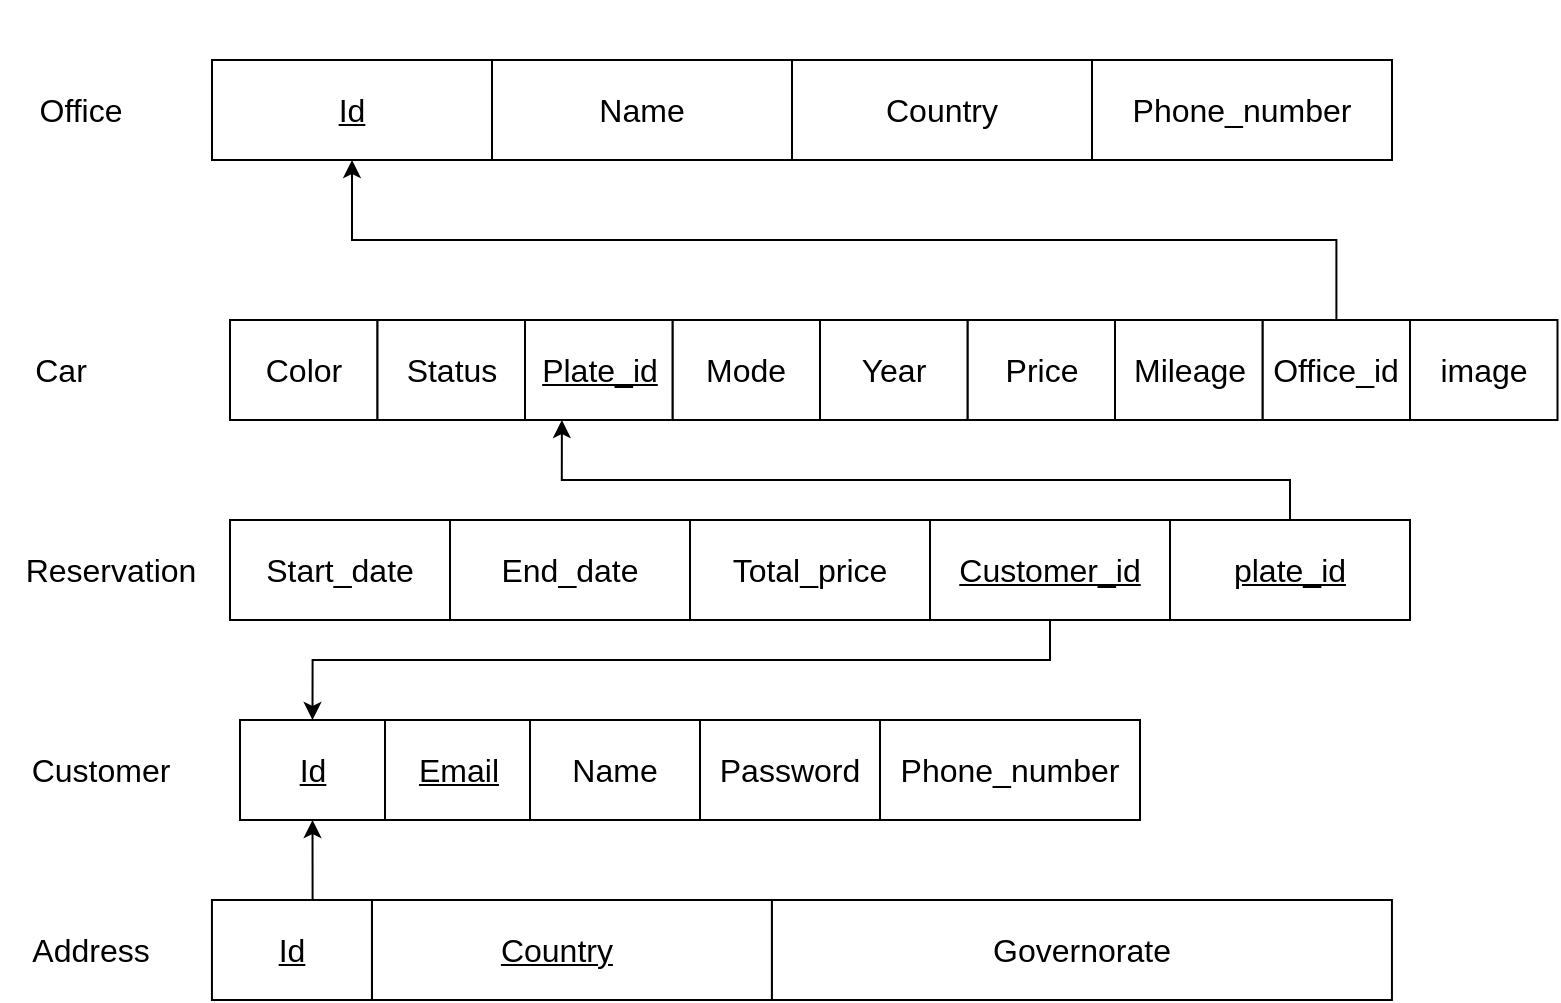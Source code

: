 <mxfile version="22.1.11" type="github">
  <diagram name="Page-1" id="tKTFEK8Sy4EYiJjbZsDl">
    <mxGraphModel dx="1434" dy="706" grid="1" gridSize="10" guides="1" tooltips="1" connect="1" arrows="1" fold="1" page="1" pageScale="1" pageWidth="827" pageHeight="1169" math="0" shadow="0">
      <root>
        <mxCell id="0" />
        <mxCell id="1" parent="0" />
        <mxCell id="jTdSeIXHc9XUFXkbGFJo-1" value="" style="group" parent="1" connectable="0" vertex="1">
          <mxGeometry x="109.97" y="440" width="590" height="80" as="geometry" />
        </mxCell>
        <mxCell id="jTdSeIXHc9XUFXkbGFJo-2" value="&lt;font style=&quot;font-size: 16px;&quot;&gt;&lt;u&gt;Country&lt;span style=&quot;white-space: pre;&quot;&gt;&#x9;&lt;/span&gt;&lt;/u&gt;&lt;/font&gt;" style="rounded=0;whiteSpace=wrap;html=1;" parent="jTdSeIXHc9XUFXkbGFJo-1" vertex="1">
          <mxGeometry x="80" y="30" width="200" height="50" as="geometry" />
        </mxCell>
        <mxCell id="jTdSeIXHc9XUFXkbGFJo-3" value="&lt;font style=&quot;font-size: 16px;&quot;&gt;Governorate&lt;/font&gt;" style="rounded=0;whiteSpace=wrap;html=1;" parent="jTdSeIXHc9XUFXkbGFJo-1" vertex="1">
          <mxGeometry x="280" y="30" width="310" height="50" as="geometry" />
        </mxCell>
        <mxCell id="jTdSeIXHc9XUFXkbGFJo-4" value="&lt;font style=&quot;font-size: 16px;&quot;&gt;&lt;u&gt;Id&lt;/u&gt;&lt;/font&gt;" style="rounded=0;whiteSpace=wrap;html=1;" parent="jTdSeIXHc9XUFXkbGFJo-1" vertex="1">
          <mxGeometry y="30" width="80" height="50" as="geometry" />
        </mxCell>
        <mxCell id="jTdSeIXHc9XUFXkbGFJo-5" value="" style="group" parent="1" connectable="0" vertex="1">
          <mxGeometry x="114" y="350" width="600" height="80" as="geometry" />
        </mxCell>
        <mxCell id="jTdSeIXHc9XUFXkbGFJo-6" value="&lt;font style=&quot;font-size: 16px;&quot;&gt;&lt;u&gt;Id&lt;/u&gt;&lt;/font&gt;" style="rounded=0;whiteSpace=wrap;html=1;" parent="jTdSeIXHc9XUFXkbGFJo-5" vertex="1">
          <mxGeometry x="10" y="30" width="72.5" height="50" as="geometry" />
        </mxCell>
        <mxCell id="jTdSeIXHc9XUFXkbGFJo-8" value="&lt;font style=&quot;font-size: 16px;&quot;&gt;Phone_number&lt;/font&gt;" style="rounded=0;whiteSpace=wrap;html=1;" parent="jTdSeIXHc9XUFXkbGFJo-5" vertex="1">
          <mxGeometry x="330" y="30" width="130" height="50" as="geometry" />
        </mxCell>
        <mxCell id="jTdSeIXHc9XUFXkbGFJo-9" value="&lt;font style=&quot;font-size: 16px;&quot;&gt;Password&lt;/font&gt;" style="rounded=0;whiteSpace=wrap;html=1;" parent="jTdSeIXHc9XUFXkbGFJo-5" vertex="1">
          <mxGeometry x="240" y="30" width="90" height="50" as="geometry" />
        </mxCell>
        <mxCell id="jTdSeIXHc9XUFXkbGFJo-10" value="&lt;font style=&quot;font-size: 16px;&quot;&gt;Name&lt;/font&gt;" style="rounded=0;whiteSpace=wrap;html=1;" parent="jTdSeIXHc9XUFXkbGFJo-5" vertex="1">
          <mxGeometry x="155" y="30" width="85" height="50" as="geometry" />
        </mxCell>
        <mxCell id="jTdSeIXHc9XUFXkbGFJo-11" value="&lt;font style=&quot;font-size: 16px;&quot;&gt;&lt;u&gt;Email&lt;/u&gt;&lt;/font&gt;" style="rounded=0;whiteSpace=wrap;html=1;" parent="jTdSeIXHc9XUFXkbGFJo-5" vertex="1">
          <mxGeometry x="82.5" y="30" width="72.5" height="50" as="geometry" />
        </mxCell>
        <mxCell id="jTdSeIXHc9XUFXkbGFJo-12" value="" style="group" parent="1" connectable="0" vertex="1">
          <mxGeometry x="100" y="20" width="600" height="80" as="geometry" />
        </mxCell>
        <mxCell id="jTdSeIXHc9XUFXkbGFJo-13" value="&lt;font style=&quot;font-size: 16px;&quot;&gt;&lt;u&gt;Id&lt;/u&gt;&lt;/font&gt;" style="rounded=0;whiteSpace=wrap;html=1;" parent="jTdSeIXHc9XUFXkbGFJo-12" vertex="1">
          <mxGeometry x="10" y="30" width="140" height="50" as="geometry" />
        </mxCell>
        <mxCell id="jTdSeIXHc9XUFXkbGFJo-14" value="&lt;font style=&quot;font-size: 16px;&quot;&gt;Phone_number&lt;/font&gt;" style="rounded=0;whiteSpace=wrap;html=1;" parent="jTdSeIXHc9XUFXkbGFJo-12" vertex="1">
          <mxGeometry x="450" y="30" width="150" height="50" as="geometry" />
        </mxCell>
        <mxCell id="jTdSeIXHc9XUFXkbGFJo-15" value="&lt;font style=&quot;font-size: 16px;&quot;&gt;Country&lt;/font&gt;" style="rounded=0;whiteSpace=wrap;html=1;" parent="jTdSeIXHc9XUFXkbGFJo-12" vertex="1">
          <mxGeometry x="300" y="30" width="150" height="50" as="geometry" />
        </mxCell>
        <mxCell id="jTdSeIXHc9XUFXkbGFJo-16" value="&lt;span style=&quot;font-size: 16px;&quot;&gt;Name&lt;/span&gt;" style="rounded=0;whiteSpace=wrap;html=1;" parent="jTdSeIXHc9XUFXkbGFJo-12" vertex="1">
          <mxGeometry x="150" y="30" width="150" height="50" as="geometry" />
        </mxCell>
        <mxCell id="jTdSeIXHc9XUFXkbGFJo-17" value="" style="group" parent="1" connectable="0" vertex="1">
          <mxGeometry x="119" y="150" width="590" height="80" as="geometry" />
        </mxCell>
        <mxCell id="jTdSeIXHc9XUFXkbGFJo-18" value="" style="group" parent="jTdSeIXHc9XUFXkbGFJo-17" connectable="0" vertex="1">
          <mxGeometry y="30" width="590" height="50" as="geometry" />
        </mxCell>
        <mxCell id="jTdSeIXHc9XUFXkbGFJo-19" value="&lt;font style=&quot;font-size: 16px;&quot;&gt;Color&lt;/font&gt;" style="rounded=0;whiteSpace=wrap;html=1;" parent="jTdSeIXHc9XUFXkbGFJo-18" vertex="1">
          <mxGeometry width="73.75" height="50" as="geometry" />
        </mxCell>
        <mxCell id="jTdSeIXHc9XUFXkbGFJo-20" value="&lt;font style=&quot;font-size: 16px;&quot;&gt;Office_id&lt;/font&gt;" style="rounded=0;whiteSpace=wrap;html=1;" parent="jTdSeIXHc9XUFXkbGFJo-18" vertex="1">
          <mxGeometry x="516.25" width="73.75" height="50" as="geometry" />
        </mxCell>
        <mxCell id="jTdSeIXHc9XUFXkbGFJo-21" value="&lt;font style=&quot;font-size: 16px;&quot;&gt;Mileage&lt;/font&gt;" style="rounded=0;whiteSpace=wrap;html=1;" parent="jTdSeIXHc9XUFXkbGFJo-18" vertex="1">
          <mxGeometry x="442.5" width="73.75" height="50" as="geometry" />
        </mxCell>
        <mxCell id="jTdSeIXHc9XUFXkbGFJo-22" value="&lt;font style=&quot;font-size: 16px;&quot;&gt;Price&lt;/font&gt;" style="rounded=0;whiteSpace=wrap;html=1;" parent="jTdSeIXHc9XUFXkbGFJo-18" vertex="1">
          <mxGeometry x="368.75" width="73.75" height="50" as="geometry" />
        </mxCell>
        <mxCell id="jTdSeIXHc9XUFXkbGFJo-23" value="&lt;font style=&quot;font-size: 16px;&quot;&gt;Year&lt;/font&gt;" style="rounded=0;whiteSpace=wrap;html=1;" parent="jTdSeIXHc9XUFXkbGFJo-18" vertex="1">
          <mxGeometry x="295" width="73.75" height="50" as="geometry" />
        </mxCell>
        <mxCell id="jTdSeIXHc9XUFXkbGFJo-24" value="&lt;font style=&quot;font-size: 16px;&quot;&gt;Mode&lt;/font&gt;" style="rounded=0;whiteSpace=wrap;html=1;" parent="jTdSeIXHc9XUFXkbGFJo-18" vertex="1">
          <mxGeometry x="221.25" width="73.75" height="50" as="geometry" />
        </mxCell>
        <mxCell id="jTdSeIXHc9XUFXkbGFJo-25" value="&lt;font style=&quot;font-size: 16px;&quot;&gt;&lt;u&gt;Plate_id&lt;/u&gt;&lt;/font&gt;" style="rounded=0;whiteSpace=wrap;html=1;" parent="jTdSeIXHc9XUFXkbGFJo-18" vertex="1">
          <mxGeometry x="147.5" width="73.75" height="50" as="geometry" />
        </mxCell>
        <mxCell id="jTdSeIXHc9XUFXkbGFJo-26" value="&lt;font style=&quot;font-size: 16px;&quot;&gt;Status&lt;/font&gt;" style="rounded=0;whiteSpace=wrap;html=1;" parent="jTdSeIXHc9XUFXkbGFJo-18" vertex="1">
          <mxGeometry x="73.75" width="73.75" height="50" as="geometry" />
        </mxCell>
        <mxCell id="jTdSeIXHc9XUFXkbGFJo-27" style="edgeStyle=orthogonalEdgeStyle;rounded=0;orthogonalLoop=1;jettySize=auto;html=1;entryX=0.5;entryY=1;entryDx=0;entryDy=0;" parent="1" source="jTdSeIXHc9XUFXkbGFJo-20" target="jTdSeIXHc9XUFXkbGFJo-13" edge="1">
          <mxGeometry relative="1" as="geometry">
            <Array as="points">
              <mxPoint x="672" y="140" />
              <mxPoint x="180" y="140" />
            </Array>
          </mxGeometry>
        </mxCell>
        <mxCell id="jTdSeIXHc9XUFXkbGFJo-29" style="edgeStyle=orthogonalEdgeStyle;rounded=0;orthogonalLoop=1;jettySize=auto;html=1;entryX=0.5;entryY=1;entryDx=0;entryDy=0;exitX=0.5;exitY=0;exitDx=0;exitDy=0;" parent="1" source="jTdSeIXHc9XUFXkbGFJo-4" target="jTdSeIXHc9XUFXkbGFJo-6" edge="1">
          <mxGeometry relative="1" as="geometry">
            <Array as="points">
              <mxPoint x="160" y="470" />
            </Array>
          </mxGeometry>
        </mxCell>
        <mxCell id="jTdSeIXHc9XUFXkbGFJo-30" value="" style="group" parent="1" connectable="0" vertex="1">
          <mxGeometry x="104" y="250" width="605" height="80" as="geometry" />
        </mxCell>
        <mxCell id="jTdSeIXHc9XUFXkbGFJo-31" value="" style="group" parent="jTdSeIXHc9XUFXkbGFJo-30" connectable="0" vertex="1">
          <mxGeometry x="15" y="30" width="590" height="50" as="geometry" />
        </mxCell>
        <mxCell id="jTdSeIXHc9XUFXkbGFJo-32" value="&lt;font style=&quot;font-size: 16px;&quot;&gt;Start_date&lt;/font&gt;" style="rounded=0;whiteSpace=wrap;html=1;" parent="jTdSeIXHc9XUFXkbGFJo-31" vertex="1">
          <mxGeometry width="110" height="50" as="geometry" />
        </mxCell>
        <mxCell id="jTdSeIXHc9XUFXkbGFJo-33" value="&lt;font style=&quot;font-size: 16px;&quot;&gt;End_date&lt;/font&gt;" style="rounded=0;whiteSpace=wrap;html=1;" parent="jTdSeIXHc9XUFXkbGFJo-31" vertex="1">
          <mxGeometry x="110" width="120" height="50" as="geometry" />
        </mxCell>
        <mxCell id="jTdSeIXHc9XUFXkbGFJo-34" value="&lt;font style=&quot;font-size: 16px;&quot;&gt;Total_price&lt;/font&gt;" style="rounded=0;whiteSpace=wrap;html=1;" parent="jTdSeIXHc9XUFXkbGFJo-31" vertex="1">
          <mxGeometry x="230" width="120" height="50" as="geometry" />
        </mxCell>
        <mxCell id="jTdSeIXHc9XUFXkbGFJo-35" value="&lt;font style=&quot;font-size: 16px;&quot;&gt;&lt;u&gt;Customer_id&lt;/u&gt;&lt;/font&gt;" style="rounded=0;whiteSpace=wrap;html=1;" parent="jTdSeIXHc9XUFXkbGFJo-31" vertex="1">
          <mxGeometry x="350" width="120" height="50" as="geometry" />
        </mxCell>
        <mxCell id="jTdSeIXHc9XUFXkbGFJo-36" value="&lt;font style=&quot;font-size: 16px;&quot;&gt;&lt;u&gt;plate_id&lt;/u&gt;&lt;/font&gt;" style="rounded=0;whiteSpace=wrap;html=1;" parent="jTdSeIXHc9XUFXkbGFJo-31" vertex="1">
          <mxGeometry x="470" width="120" height="50" as="geometry" />
        </mxCell>
        <mxCell id="jTdSeIXHc9XUFXkbGFJo-37" value="&lt;font style=&quot;font-size: 16px;&quot;&gt;Reservation&lt;/font&gt;" style="text;html=1;align=center;verticalAlign=middle;resizable=0;points=[];autosize=1;strokeColor=none;fillColor=none;" parent="1" vertex="1">
          <mxGeometry x="4" y="290" width="110" height="30" as="geometry" />
        </mxCell>
        <mxCell id="jTdSeIXHc9XUFXkbGFJo-38" value="&lt;font style=&quot;font-size: 16px;&quot;&gt;Car&lt;/font&gt;" style="text;html=1;align=center;verticalAlign=middle;resizable=0;points=[];autosize=1;strokeColor=none;fillColor=none;" parent="1" vertex="1">
          <mxGeometry x="9" y="190" width="50" height="30" as="geometry" />
        </mxCell>
        <mxCell id="jTdSeIXHc9XUFXkbGFJo-39" value="&lt;font style=&quot;font-size: 16px;&quot;&gt;Address&lt;/font&gt;" style="text;html=1;align=center;verticalAlign=middle;resizable=0;points=[];autosize=1;strokeColor=none;fillColor=none;" parent="1" vertex="1">
          <mxGeometry x="9" y="480" width="80" height="30" as="geometry" />
        </mxCell>
        <mxCell id="jTdSeIXHc9XUFXkbGFJo-40" style="edgeStyle=orthogonalEdgeStyle;rounded=0;orthogonalLoop=1;jettySize=auto;html=1;entryX=0.5;entryY=0;entryDx=0;entryDy=0;" parent="1" source="jTdSeIXHc9XUFXkbGFJo-35" target="jTdSeIXHc9XUFXkbGFJo-6" edge="1">
          <mxGeometry relative="1" as="geometry">
            <Array as="points">
              <mxPoint x="529" y="350" />
              <mxPoint x="160" y="350" />
            </Array>
          </mxGeometry>
        </mxCell>
        <mxCell id="jTdSeIXHc9XUFXkbGFJo-41" style="edgeStyle=orthogonalEdgeStyle;rounded=0;orthogonalLoop=1;jettySize=auto;html=1;entryX=0.25;entryY=1;entryDx=0;entryDy=0;" parent="1" source="jTdSeIXHc9XUFXkbGFJo-36" target="jTdSeIXHc9XUFXkbGFJo-25" edge="1">
          <mxGeometry relative="1" as="geometry">
            <Array as="points">
              <mxPoint x="649" y="260" />
              <mxPoint x="285" y="260" />
            </Array>
          </mxGeometry>
        </mxCell>
        <mxCell id="jTdSeIXHc9XUFXkbGFJo-42" value="&lt;font style=&quot;font-size: 16px;&quot;&gt;Office&lt;/font&gt;" style="text;html=1;align=center;verticalAlign=middle;resizable=0;points=[];autosize=1;strokeColor=none;fillColor=none;" parent="1" vertex="1">
          <mxGeometry x="9" y="60" width="70" height="30" as="geometry" />
        </mxCell>
        <mxCell id="jTdSeIXHc9XUFXkbGFJo-43" value="&lt;font style=&quot;font-size: 16px;&quot;&gt;Customer&lt;/font&gt;" style="text;html=1;align=center;verticalAlign=middle;resizable=0;points=[];autosize=1;strokeColor=none;fillColor=none;" parent="1" vertex="1">
          <mxGeometry x="9" y="390" width="90" height="30" as="geometry" />
        </mxCell>
        <mxCell id="jTdSeIXHc9XUFXkbGFJo-44" value="&lt;font style=&quot;font-size: 16px;&quot;&gt;image&lt;br&gt;&lt;/font&gt;" style="rounded=0;whiteSpace=wrap;html=1;" parent="1" vertex="1">
          <mxGeometry x="709" y="180" width="73.75" height="50" as="geometry" />
        </mxCell>
      </root>
    </mxGraphModel>
  </diagram>
</mxfile>
